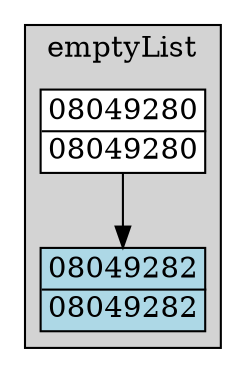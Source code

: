 digraph G {
node[fillcolor=white style="filled,solid" shape=none margin=0];
"08049280" -> "08049282";
subgraph "cluster_emptyList" {
  style="filled,solid";
  color=black;
  fillcolor=lightgrey;
  label="emptyList";"08049282" [label=<<TABLE BORDER="1" CELLBORDER="0" CELLSPACING="0"><TR><TD>08049282</TD></TR><HR/><TR><TD>08049282</TD></TR></TABLE>> fillcolor=lightblue];
  "08049280" [label=<<TABLE BORDER="1" CELLBORDER="0" CELLSPACING="0"><TR><TD>08049280</TD></TR><HR/><TR><TD>08049280</TD></TR></TABLE>>];
  }

}